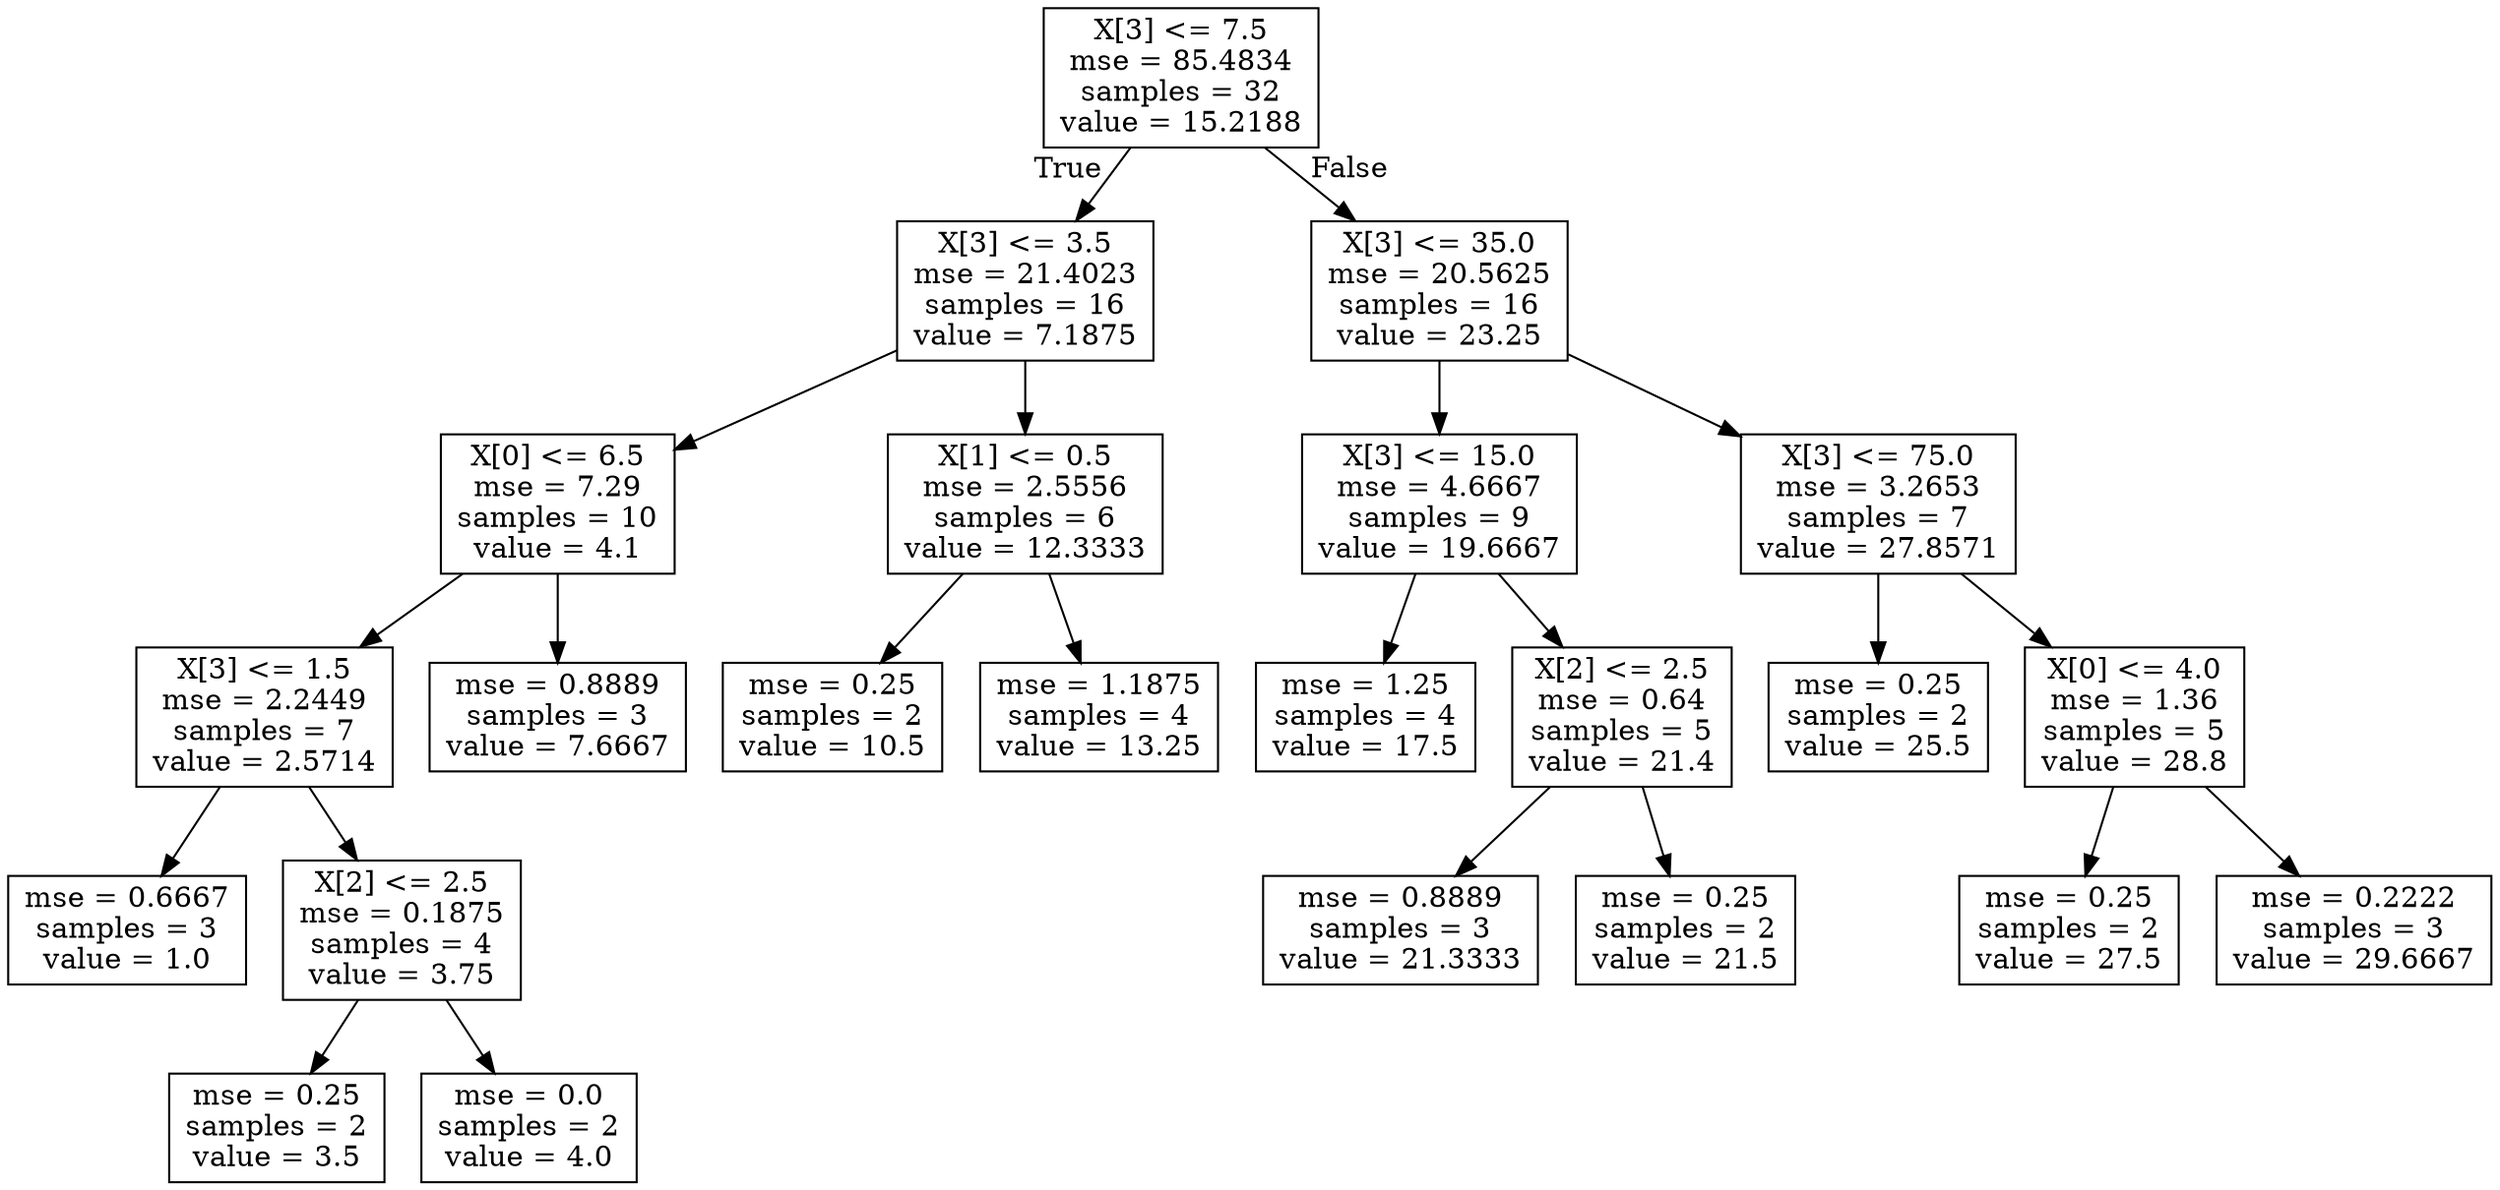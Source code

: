 digraph Tree {
node [shape=box] ;
0 [label="X[3] <= 7.5\nmse = 85.4834\nsamples = 32\nvalue = 15.2188"] ;
1 [label="X[3] <= 3.5\nmse = 21.4023\nsamples = 16\nvalue = 7.1875"] ;
0 -> 1 [labeldistance=2.5, labelangle=45, headlabel="True"] ;
2 [label="X[0] <= 6.5\nmse = 7.29\nsamples = 10\nvalue = 4.1"] ;
1 -> 2 ;
3 [label="X[3] <= 1.5\nmse = 2.2449\nsamples = 7\nvalue = 2.5714"] ;
2 -> 3 ;
4 [label="mse = 0.6667\nsamples = 3\nvalue = 1.0"] ;
3 -> 4 ;
5 [label="X[2] <= 2.5\nmse = 0.1875\nsamples = 4\nvalue = 3.75"] ;
3 -> 5 ;
6 [label="mse = 0.25\nsamples = 2\nvalue = 3.5"] ;
5 -> 6 ;
7 [label="mse = 0.0\nsamples = 2\nvalue = 4.0"] ;
5 -> 7 ;
8 [label="mse = 0.8889\nsamples = 3\nvalue = 7.6667"] ;
2 -> 8 ;
9 [label="X[1] <= 0.5\nmse = 2.5556\nsamples = 6\nvalue = 12.3333"] ;
1 -> 9 ;
10 [label="mse = 0.25\nsamples = 2\nvalue = 10.5"] ;
9 -> 10 ;
11 [label="mse = 1.1875\nsamples = 4\nvalue = 13.25"] ;
9 -> 11 ;
12 [label="X[3] <= 35.0\nmse = 20.5625\nsamples = 16\nvalue = 23.25"] ;
0 -> 12 [labeldistance=2.5, labelangle=-45, headlabel="False"] ;
13 [label="X[3] <= 15.0\nmse = 4.6667\nsamples = 9\nvalue = 19.6667"] ;
12 -> 13 ;
14 [label="mse = 1.25\nsamples = 4\nvalue = 17.5"] ;
13 -> 14 ;
15 [label="X[2] <= 2.5\nmse = 0.64\nsamples = 5\nvalue = 21.4"] ;
13 -> 15 ;
16 [label="mse = 0.8889\nsamples = 3\nvalue = 21.3333"] ;
15 -> 16 ;
17 [label="mse = 0.25\nsamples = 2\nvalue = 21.5"] ;
15 -> 17 ;
18 [label="X[3] <= 75.0\nmse = 3.2653\nsamples = 7\nvalue = 27.8571"] ;
12 -> 18 ;
19 [label="mse = 0.25\nsamples = 2\nvalue = 25.5"] ;
18 -> 19 ;
20 [label="X[0] <= 4.0\nmse = 1.36\nsamples = 5\nvalue = 28.8"] ;
18 -> 20 ;
21 [label="mse = 0.25\nsamples = 2\nvalue = 27.5"] ;
20 -> 21 ;
22 [label="mse = 0.2222\nsamples = 3\nvalue = 29.6667"] ;
20 -> 22 ;
}